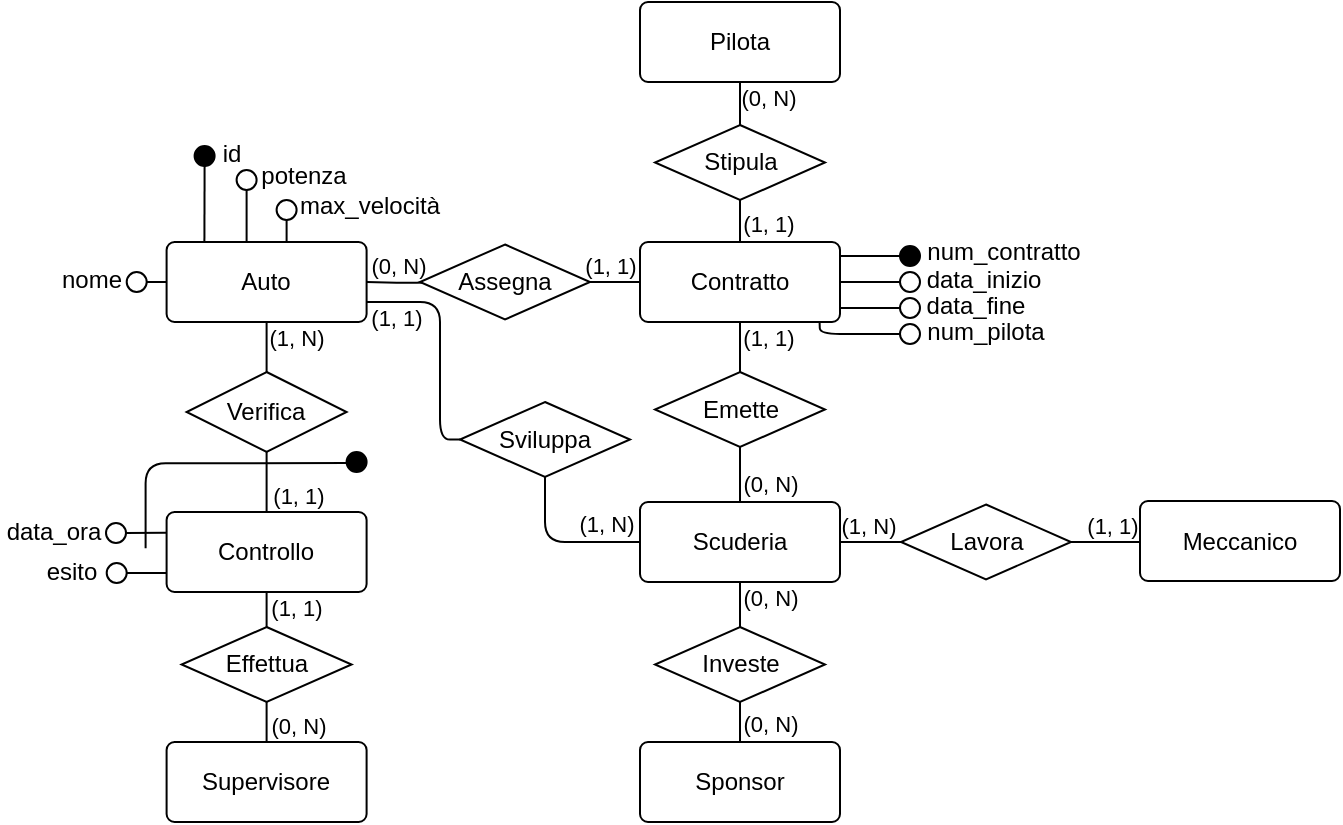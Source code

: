 <mxfile version="20.8.13" type="device"><diagram id="yc5u9u19qxj1vEaBZt0L" name="Pagina-1"><mxGraphModel dx="1050" dy="538" grid="1" gridSize="10" guides="1" tooltips="1" connect="1" arrows="1" fold="1" page="1" pageScale="1" pageWidth="827" pageHeight="1169" math="0" shadow="0"><root><mxCell id="0"/><mxCell id="1" parent="0"/><mxCell id="Ldy5WiKjMDPg7ZvFULXC-1" value="Scuderia" style="rounded=1;arcSize=10;whiteSpace=wrap;html=1;align=center;" parent="1" vertex="1"><mxGeometry x="400" y="500" width="100" height="40" as="geometry"/></mxCell><mxCell id="Ldy5WiKjMDPg7ZvFULXC-11" value="Auto" style="rounded=1;arcSize=10;whiteSpace=wrap;html=1;align=center;" parent="1" vertex="1"><mxGeometry x="163.3" y="370" width="100" height="40" as="geometry"/></mxCell><mxCell id="Ldy5WiKjMDPg7ZvFULXC-12" value="Pilota" style="rounded=1;arcSize=10;whiteSpace=wrap;html=1;align=center;" parent="1" vertex="1"><mxGeometry x="400" y="250" width="100" height="40" as="geometry"/></mxCell><mxCell id="Ldy5WiKjMDPg7ZvFULXC-13" value="Meccanico" style="rounded=1;arcSize=10;whiteSpace=wrap;html=1;align=center;" parent="1" vertex="1"><mxGeometry x="650" y="499.5" width="100" height="40" as="geometry"/></mxCell><mxCell id="Ldy5WiKjMDPg7ZvFULXC-14" value="Sponsor" style="rounded=1;arcSize=10;whiteSpace=wrap;html=1;align=center;" parent="1" vertex="1"><mxGeometry x="400" y="620" width="100" height="40" as="geometry"/></mxCell><mxCell id="Ldy5WiKjMDPg7ZvFULXC-15" value="Controllo" style="rounded=1;arcSize=10;whiteSpace=wrap;html=1;align=center;" parent="1" vertex="1"><mxGeometry x="163.3" y="505" width="100" height="40" as="geometry"/></mxCell><mxCell id="Ldy5WiKjMDPg7ZvFULXC-16" value="Supervisore" style="rounded=1;arcSize=10;whiteSpace=wrap;html=1;align=center;" parent="1" vertex="1"><mxGeometry x="163.3" y="620" width="100" height="40" as="geometry"/></mxCell><mxCell id="Ldy5WiKjMDPg7ZvFULXC-17" value="Contratto" style="rounded=1;arcSize=10;whiteSpace=wrap;html=1;align=center;" parent="1" vertex="1"><mxGeometry x="400" y="370" width="100" height="40" as="geometry"/></mxCell><mxCell id="Ldy5WiKjMDPg7ZvFULXC-18" value="" style="endArrow=none;html=1;rounded=0;strokeColor=default;entryX=1;entryY=0.25;entryDx=0;entryDy=0;" parent="1" edge="1"><mxGeometry width="50" height="50" relative="1" as="geometry"><mxPoint x="530" y="390" as="sourcePoint"/><mxPoint x="500" y="390" as="targetPoint"/></mxGeometry></mxCell><mxCell id="Ldy5WiKjMDPg7ZvFULXC-19" value="" style="ellipse;whiteSpace=wrap;html=1;aspect=fixed;fillColor=none;" parent="1" vertex="1"><mxGeometry x="530" y="385" width="10" height="10" as="geometry"/></mxCell><mxCell id="Ldy5WiKjMDPg7ZvFULXC-20" value="" style="endArrow=none;html=1;rounded=0;strokeColor=default;entryX=1;entryY=0.75;entryDx=0;entryDy=0;" parent="1" edge="1"><mxGeometry width="50" height="50" relative="1" as="geometry"><mxPoint x="530" y="403" as="sourcePoint"/><mxPoint x="500" y="403" as="targetPoint"/></mxGeometry></mxCell><mxCell id="Ldy5WiKjMDPg7ZvFULXC-21" value="" style="ellipse;whiteSpace=wrap;html=1;aspect=fixed;fillColor=none;" parent="1" vertex="1"><mxGeometry x="530" y="398" width="10" height="10" as="geometry"/></mxCell><mxCell id="Ldy5WiKjMDPg7ZvFULXC-22" value="data_inizio" style="text;html=1;strokeColor=none;fillColor=none;align=center;verticalAlign=middle;whiteSpace=wrap;rounded=0;" parent="1" vertex="1"><mxGeometry x="545" y="384" width="54" height="10" as="geometry"/></mxCell><mxCell id="Ldy5WiKjMDPg7ZvFULXC-24" value="" style="endArrow=none;html=1;rounded=0;strokeColor=default;entryX=1;entryY=0.25;entryDx=0;entryDy=0;" parent="1" edge="1"><mxGeometry width="50" height="50" relative="1" as="geometry"><mxPoint x="530" y="377" as="sourcePoint"/><mxPoint x="500" y="377" as="targetPoint"/></mxGeometry></mxCell><mxCell id="Ldy5WiKjMDPg7ZvFULXC-25" value="" style="ellipse;whiteSpace=wrap;html=1;aspect=fixed;fillColor=#000000;" parent="1" vertex="1"><mxGeometry x="530" y="372" width="10" height="10" as="geometry"/></mxCell><mxCell id="Ldy5WiKjMDPg7ZvFULXC-26" value="data_fine" style="text;html=1;strokeColor=none;fillColor=none;align=center;verticalAlign=middle;whiteSpace=wrap;rounded=0;" parent="1" vertex="1"><mxGeometry x="541" y="397" width="54" height="10" as="geometry"/></mxCell><mxCell id="Ldy5WiKjMDPg7ZvFULXC-27" value="num_contratto" style="text;html=1;strokeColor=none;fillColor=none;align=center;verticalAlign=middle;whiteSpace=wrap;rounded=0;" parent="1" vertex="1"><mxGeometry x="555" y="370" width="54" height="10" as="geometry"/></mxCell><mxCell id="Ldy5WiKjMDPg7ZvFULXC-28" value="" style="endArrow=none;html=1;rounded=1;strokeColor=default;entryX=0.898;entryY=1.006;entryDx=0;entryDy=0;entryPerimeter=0;" parent="1" target="Ldy5WiKjMDPg7ZvFULXC-17" edge="1"><mxGeometry width="50" height="50" relative="1" as="geometry"><mxPoint x="530" y="416" as="sourcePoint"/><mxPoint x="500" y="416" as="targetPoint"/><Array as="points"><mxPoint x="490" y="416"/></Array></mxGeometry></mxCell><mxCell id="Ldy5WiKjMDPg7ZvFULXC-29" value="" style="ellipse;whiteSpace=wrap;html=1;aspect=fixed;fillColor=none;" parent="1" vertex="1"><mxGeometry x="530" y="411" width="10" height="10" as="geometry"/></mxCell><mxCell id="Ldy5WiKjMDPg7ZvFULXC-30" value="num_pilota" style="text;html=1;strokeColor=none;fillColor=none;align=center;verticalAlign=middle;whiteSpace=wrap;rounded=0;" parent="1" vertex="1"><mxGeometry x="546" y="410" width="54" height="10" as="geometry"/></mxCell><mxCell id="Ldy5WiKjMDPg7ZvFULXC-31" value="" style="endArrow=none;html=1;rounded=0;strokeColor=default;exitX=0.5;exitY=1;exitDx=0;exitDy=0;" parent="1" source="Ldy5WiKjMDPg7ZvFULXC-32" edge="1"><mxGeometry width="50" height="50" relative="1" as="geometry"><mxPoint x="198.8" y="340" as="sourcePoint"/><mxPoint x="203.3" y="370" as="targetPoint"/></mxGeometry></mxCell><mxCell id="Ldy5WiKjMDPg7ZvFULXC-32" value="" style="ellipse;whiteSpace=wrap;html=1;aspect=fixed;fillColor=none;" parent="1" vertex="1"><mxGeometry x="198.3" y="334" width="10" height="10" as="geometry"/></mxCell><mxCell id="Ldy5WiKjMDPg7ZvFULXC-33" value="potenza" style="text;html=1;strokeColor=none;fillColor=none;align=center;verticalAlign=middle;whiteSpace=wrap;rounded=0;" parent="1" vertex="1"><mxGeometry x="205.3" y="332" width="54" height="10" as="geometry"/></mxCell><mxCell id="Ldy5WiKjMDPg7ZvFULXC-34" value="" style="endArrow=none;html=1;rounded=0;strokeColor=default;entryX=0.189;entryY=0.005;entryDx=0;entryDy=0;exitX=0.5;exitY=1;exitDx=0;exitDy=0;entryPerimeter=0;" parent="1" source="Ldy5WiKjMDPg7ZvFULXC-35" target="Ldy5WiKjMDPg7ZvFULXC-11" edge="1"><mxGeometry width="50" height="50" relative="1" as="geometry"><mxPoint x="147.3" y="332" as="sourcePoint"/><mxPoint x="117.3" y="332" as="targetPoint"/></mxGeometry></mxCell><mxCell id="Ldy5WiKjMDPg7ZvFULXC-35" value="" style="ellipse;whiteSpace=wrap;html=1;aspect=fixed;fillColor=#000000;" parent="1" vertex="1"><mxGeometry x="177.3" y="322" width="10" height="10" as="geometry"/></mxCell><mxCell id="Ldy5WiKjMDPg7ZvFULXC-36" value="max_velocità" style="text;html=1;strokeColor=none;fillColor=none;align=center;verticalAlign=middle;whiteSpace=wrap;rounded=0;" parent="1" vertex="1"><mxGeometry x="238.3" y="347" width="54" height="10" as="geometry"/></mxCell><mxCell id="Ldy5WiKjMDPg7ZvFULXC-37" value="" style="endArrow=none;html=1;rounded=0;strokeColor=default;exitX=0.5;exitY=1;exitDx=0;exitDy=0;" parent="1" source="Ldy5WiKjMDPg7ZvFULXC-38" edge="1"><mxGeometry width="50" height="50" relative="1" as="geometry"><mxPoint x="218.8" y="355" as="sourcePoint"/><mxPoint x="223.3" y="370" as="targetPoint"/></mxGeometry></mxCell><mxCell id="Ldy5WiKjMDPg7ZvFULXC-38" value="" style="ellipse;whiteSpace=wrap;html=1;aspect=fixed;fillColor=none;" parent="1" vertex="1"><mxGeometry x="218.3" y="349" width="10" height="10" as="geometry"/></mxCell><mxCell id="Ldy5WiKjMDPg7ZvFULXC-39" value="id" style="text;html=1;strokeColor=none;fillColor=none;align=center;verticalAlign=middle;whiteSpace=wrap;rounded=0;" parent="1" vertex="1"><mxGeometry x="182.3" y="321" width="28" height="10" as="geometry"/></mxCell><mxCell id="Ldy5WiKjMDPg7ZvFULXC-40" value="" style="ellipse;whiteSpace=wrap;html=1;aspect=fixed;fillColor=#000000;" parent="1" vertex="1"><mxGeometry x="253.3" y="475" width="10" height="10" as="geometry"/></mxCell><mxCell id="Ldy5WiKjMDPg7ZvFULXC-42" value="" style="ellipse;whiteSpace=wrap;html=1;aspect=fixed;fillColor=none;" parent="1" vertex="1"><mxGeometry x="133" y="510.5" width="10" height="10" as="geometry"/></mxCell><mxCell id="Ldy5WiKjMDPg7ZvFULXC-43" value="" style="endArrow=none;html=1;rounded=0;strokeColor=default;exitX=0.003;exitY=0.148;exitDx=0;exitDy=0;entryX=1;entryY=0.5;entryDx=0;entryDy=0;exitPerimeter=0;" parent="1" target="Ldy5WiKjMDPg7ZvFULXC-42" edge="1"><mxGeometry width="50" height="50" relative="1" as="geometry"><mxPoint x="163.3" y="515.42" as="sourcePoint"/><mxPoint x="142.82" y="505.5" as="targetPoint"/></mxGeometry></mxCell><mxCell id="Ldy5WiKjMDPg7ZvFULXC-45" value="data_ora" style="text;html=1;strokeColor=none;fillColor=none;align=center;verticalAlign=middle;whiteSpace=wrap;rounded=0;" parent="1" vertex="1"><mxGeometry x="80" y="509.5" width="54" height="10" as="geometry"/></mxCell><mxCell id="Ldy5WiKjMDPg7ZvFULXC-46" value="" style="ellipse;whiteSpace=wrap;html=1;aspect=fixed;fillColor=none;" parent="1" vertex="1"><mxGeometry x="133.35" y="530.5" width="10" height="10" as="geometry"/></mxCell><mxCell id="Ldy5WiKjMDPg7ZvFULXC-47" value="" style="endArrow=none;html=1;rounded=0;strokeColor=default;entryX=1;entryY=0.5;entryDx=0;entryDy=0;" parent="1" target="Ldy5WiKjMDPg7ZvFULXC-46" edge="1"><mxGeometry width="50" height="50" relative="1" as="geometry"><mxPoint x="163" y="535.5" as="sourcePoint"/><mxPoint x="143.17" y="525.5" as="targetPoint"/></mxGeometry></mxCell><mxCell id="Ldy5WiKjMDPg7ZvFULXC-48" value="esito" style="text;html=1;strokeColor=none;fillColor=none;align=center;verticalAlign=middle;whiteSpace=wrap;rounded=0;" parent="1" vertex="1"><mxGeometry x="89" y="529.5" width="54" height="10" as="geometry"/></mxCell><mxCell id="Ldy5WiKjMDPg7ZvFULXC-51" style="edgeStyle=orthogonalEdgeStyle;rounded=1;orthogonalLoop=1;jettySize=auto;html=1;exitX=0.5;exitY=1;exitDx=0;exitDy=0;entryX=0.5;entryY=0;entryDx=0;entryDy=0;endArrow=none;endFill=0;" parent="1" source="Ldy5WiKjMDPg7ZvFULXC-49" target="Ldy5WiKjMDPg7ZvFULXC-15" edge="1"><mxGeometry relative="1" as="geometry"/></mxCell><mxCell id="Ldy5WiKjMDPg7ZvFULXC-76" value="(1, 1)" style="edgeLabel;html=1;align=center;verticalAlign=middle;resizable=0;points=[];" parent="Ldy5WiKjMDPg7ZvFULXC-51" vertex="1" connectable="0"><mxGeometry x="0.628" relative="1" as="geometry"><mxPoint x="15" y="-3" as="offset"/></mxGeometry></mxCell><mxCell id="Ldy5WiKjMDPg7ZvFULXC-52" style="edgeStyle=orthogonalEdgeStyle;rounded=1;orthogonalLoop=1;jettySize=auto;html=1;exitX=0.5;exitY=0;exitDx=0;exitDy=0;entryX=0.5;entryY=1;entryDx=0;entryDy=0;endArrow=none;endFill=0;" parent="1" source="Ldy5WiKjMDPg7ZvFULXC-49" target="Ldy5WiKjMDPg7ZvFULXC-11" edge="1"><mxGeometry relative="1" as="geometry"/></mxCell><mxCell id="Ldy5WiKjMDPg7ZvFULXC-77" value="(1, N)" style="edgeLabel;html=1;align=center;verticalAlign=middle;resizable=0;points=[];" parent="Ldy5WiKjMDPg7ZvFULXC-52" vertex="1" connectable="0"><mxGeometry x="0.749" y="-1" relative="1" as="geometry"><mxPoint x="13" y="5" as="offset"/></mxGeometry></mxCell><mxCell id="Ldy5WiKjMDPg7ZvFULXC-49" value="Verifica" style="shape=rhombus;perimeter=rhombusPerimeter;whiteSpace=wrap;html=1;align=center;fillColor=#FFFFFF;" parent="1" vertex="1"><mxGeometry x="173.3" y="435" width="80" height="40" as="geometry"/></mxCell><mxCell id="Ldy5WiKjMDPg7ZvFULXC-55" value="" style="endArrow=none;html=1;strokeColor=default;exitX=0.003;exitY=0.148;exitDx=0;exitDy=0;exitPerimeter=0;rounded=1;" parent="1" edge="1"><mxGeometry width="50" height="50" relative="1" as="geometry"><mxPoint x="253.8" y="480.5" as="sourcePoint"/><mxPoint x="152.8" y="523.14" as="targetPoint"/><Array as="points"><mxPoint x="152.8" y="480.64"/></Array></mxGeometry></mxCell><mxCell id="Ldy5WiKjMDPg7ZvFULXC-57" style="edgeStyle=orthogonalEdgeStyle;rounded=1;orthogonalLoop=1;jettySize=auto;html=1;exitX=0.5;exitY=1;exitDx=0;exitDy=0;entryX=0.5;entryY=0;entryDx=0;entryDy=0;endArrow=none;endFill=0;" parent="1" source="Ldy5WiKjMDPg7ZvFULXC-56" target="Ldy5WiKjMDPg7ZvFULXC-1" edge="1"><mxGeometry relative="1" as="geometry"/></mxCell><mxCell id="Ldy5WiKjMDPg7ZvFULXC-85" value="(0, N)" style="edgeLabel;html=1;align=center;verticalAlign=middle;resizable=0;points=[];" parent="Ldy5WiKjMDPg7ZvFULXC-57" vertex="1" connectable="0"><mxGeometry x="0.653" y="1" relative="1" as="geometry"><mxPoint x="14" y="-4" as="offset"/></mxGeometry></mxCell><mxCell id="Ldy5WiKjMDPg7ZvFULXC-58" style="edgeStyle=orthogonalEdgeStyle;rounded=1;orthogonalLoop=1;jettySize=auto;html=1;exitX=0.5;exitY=0;exitDx=0;exitDy=0;entryX=0.5;entryY=1;entryDx=0;entryDy=0;endArrow=none;endFill=0;" parent="1" source="Ldy5WiKjMDPg7ZvFULXC-56" target="Ldy5WiKjMDPg7ZvFULXC-17" edge="1"><mxGeometry relative="1" as="geometry"/></mxCell><mxCell id="Ldy5WiKjMDPg7ZvFULXC-84" value="(1, 1)" style="edgeLabel;html=1;align=center;verticalAlign=middle;resizable=0;points=[];" parent="Ldy5WiKjMDPg7ZvFULXC-58" vertex="1" connectable="0"><mxGeometry x="0.749" relative="1" as="geometry"><mxPoint x="14" y="5" as="offset"/></mxGeometry></mxCell><mxCell id="Ldy5WiKjMDPg7ZvFULXC-56" value="Emette" style="shape=rhombus;perimeter=rhombusPerimeter;whiteSpace=wrap;html=1;align=center;fillColor=#FFFFFF;" parent="1" vertex="1"><mxGeometry x="407.5" y="435" width="85" height="37.5" as="geometry"/></mxCell><mxCell id="Ldy5WiKjMDPg7ZvFULXC-64" style="edgeStyle=orthogonalEdgeStyle;rounded=1;orthogonalLoop=1;jettySize=auto;html=1;exitX=0;exitY=0.5;exitDx=0;exitDy=0;entryX=1;entryY=0.5;entryDx=0;entryDy=0;endArrow=none;endFill=0;" parent="1" target="Ldy5WiKjMDPg7ZvFULXC-11" edge="1"><mxGeometry relative="1" as="geometry"><mxPoint x="303.3" y="390" as="sourcePoint"/></mxGeometry></mxCell><mxCell id="Ldy5WiKjMDPg7ZvFULXC-81" value="(0, N)" style="edgeLabel;html=1;align=center;verticalAlign=middle;resizable=0;points=[];" parent="Ldy5WiKjMDPg7ZvFULXC-64" vertex="1" connectable="0"><mxGeometry x="0.65" y="-2" relative="1" as="geometry"><mxPoint x="8" y="-6" as="offset"/></mxGeometry></mxCell><mxCell id="Ldy5WiKjMDPg7ZvFULXC-65" style="edgeStyle=orthogonalEdgeStyle;rounded=1;orthogonalLoop=1;jettySize=auto;html=1;exitX=1;exitY=0.5;exitDx=0;exitDy=0;entryX=0;entryY=0.5;entryDx=0;entryDy=0;endArrow=none;endFill=0;" parent="1" source="Ldy5WiKjMDPg7ZvFULXC-59" target="Ldy5WiKjMDPg7ZvFULXC-17" edge="1"><mxGeometry relative="1" as="geometry"/></mxCell><mxCell id="Ldy5WiKjMDPg7ZvFULXC-80" value="(1, 1)" style="edgeLabel;html=1;align=center;verticalAlign=middle;resizable=0;points=[];" parent="Ldy5WiKjMDPg7ZvFULXC-65" vertex="1" connectable="0"><mxGeometry x="0.696" y="-1" relative="1" as="geometry"><mxPoint x="-11" y="-9" as="offset"/></mxGeometry></mxCell><mxCell id="Ldy5WiKjMDPg7ZvFULXC-59" value="Assegna" style="shape=rhombus;perimeter=rhombusPerimeter;whiteSpace=wrap;html=1;align=center;fillColor=#FFFFFF;" parent="1" vertex="1"><mxGeometry x="290" y="371.25" width="85" height="37.5" as="geometry"/></mxCell><mxCell id="Ldy5WiKjMDPg7ZvFULXC-66" style="edgeStyle=orthogonalEdgeStyle;rounded=1;orthogonalLoop=1;jettySize=auto;html=1;exitX=0.5;exitY=1;exitDx=0;exitDy=0;entryX=0.5;entryY=0;entryDx=0;entryDy=0;endArrow=none;endFill=0;" parent="1" source="Ldy5WiKjMDPg7ZvFULXC-60" target="Ldy5WiKjMDPg7ZvFULXC-17" edge="1"><mxGeometry relative="1" as="geometry"><Array as="points"><mxPoint x="450" y="360"/><mxPoint x="450" y="360"/></Array></mxGeometry></mxCell><mxCell id="Ldy5WiKjMDPg7ZvFULXC-83" value="(1, 1)" style="edgeLabel;html=1;align=center;verticalAlign=middle;resizable=0;points=[];" parent="Ldy5WiKjMDPg7ZvFULXC-66" vertex="1" connectable="0"><mxGeometry x="0.258" relative="1" as="geometry"><mxPoint x="14" y="-1" as="offset"/></mxGeometry></mxCell><mxCell id="Ldy5WiKjMDPg7ZvFULXC-67" style="edgeStyle=orthogonalEdgeStyle;rounded=1;orthogonalLoop=1;jettySize=auto;html=1;exitX=0.5;exitY=0;exitDx=0;exitDy=0;entryX=0.5;entryY=1;entryDx=0;entryDy=0;endArrow=none;endFill=0;" parent="1" source="Ldy5WiKjMDPg7ZvFULXC-60" target="Ldy5WiKjMDPg7ZvFULXC-12" edge="1"><mxGeometry relative="1" as="geometry"><Array as="points"><mxPoint x="450" y="290"/><mxPoint x="450" y="290"/></Array></mxGeometry></mxCell><mxCell id="Ldy5WiKjMDPg7ZvFULXC-82" value="(0, N)" style="edgeLabel;html=1;align=center;verticalAlign=middle;resizable=0;points=[];" parent="Ldy5WiKjMDPg7ZvFULXC-67" vertex="1" connectable="0"><mxGeometry x="-0.266" relative="1" as="geometry"><mxPoint x="14" y="-6" as="offset"/></mxGeometry></mxCell><mxCell id="Ldy5WiKjMDPg7ZvFULXC-60" value="Stipula" style="shape=rhombus;perimeter=rhombusPerimeter;whiteSpace=wrap;html=1;align=center;fillColor=#FFFFFF;" parent="1" vertex="1"><mxGeometry x="407.5" y="311.5" width="85" height="37.5" as="geometry"/></mxCell><mxCell id="Ldy5WiKjMDPg7ZvFULXC-68" style="edgeStyle=orthogonalEdgeStyle;rounded=1;orthogonalLoop=1;jettySize=auto;html=1;exitX=0;exitY=0.5;exitDx=0;exitDy=0;entryX=1;entryY=0.5;entryDx=0;entryDy=0;endArrow=none;endFill=0;" parent="1" source="Ldy5WiKjMDPg7ZvFULXC-61" target="Ldy5WiKjMDPg7ZvFULXC-1" edge="1"><mxGeometry relative="1" as="geometry"/></mxCell><mxCell id="Ldy5WiKjMDPg7ZvFULXC-88" value="(1, N)" style="edgeLabel;html=1;align=center;verticalAlign=middle;resizable=0;points=[];" parent="Ldy5WiKjMDPg7ZvFULXC-68" vertex="1" connectable="0"><mxGeometry x="0.233" relative="1" as="geometry"><mxPoint x="2" y="-8" as="offset"/></mxGeometry></mxCell><mxCell id="Ldy5WiKjMDPg7ZvFULXC-69" style="edgeStyle=orthogonalEdgeStyle;rounded=1;orthogonalLoop=1;jettySize=auto;html=1;exitX=1;exitY=0.5;exitDx=0;exitDy=0;entryX=0;entryY=0.5;entryDx=0;entryDy=0;endArrow=none;endFill=0;" parent="1" source="Ldy5WiKjMDPg7ZvFULXC-61" target="Ldy5WiKjMDPg7ZvFULXC-13" edge="1"><mxGeometry relative="1" as="geometry"/></mxCell><mxCell id="Ldy5WiKjMDPg7ZvFULXC-89" value="(1, 1)" style="edgeLabel;html=1;align=center;verticalAlign=middle;resizable=0;points=[];" parent="Ldy5WiKjMDPg7ZvFULXC-69" vertex="1" connectable="0"><mxGeometry x="-0.28" relative="1" as="geometry"><mxPoint x="8" y="-8" as="offset"/></mxGeometry></mxCell><mxCell id="Ldy5WiKjMDPg7ZvFULXC-61" value="Lavora" style="shape=rhombus;perimeter=rhombusPerimeter;whiteSpace=wrap;html=1;align=center;fillColor=#FFFFFF;" parent="1" vertex="1"><mxGeometry x="530.5" y="501.25" width="85" height="37.5" as="geometry"/></mxCell><mxCell id="Ldy5WiKjMDPg7ZvFULXC-70" style="edgeStyle=orthogonalEdgeStyle;rounded=1;orthogonalLoop=1;jettySize=auto;html=1;exitX=0.5;exitY=0;exitDx=0;exitDy=0;entryX=0.5;entryY=1;entryDx=0;entryDy=0;endArrow=none;endFill=0;" parent="1" source="Ldy5WiKjMDPg7ZvFULXC-62" target="Ldy5WiKjMDPg7ZvFULXC-1" edge="1"><mxGeometry relative="1" as="geometry"/></mxCell><mxCell id="Ldy5WiKjMDPg7ZvFULXC-86" value="(0, N)" style="edgeLabel;html=1;align=center;verticalAlign=middle;resizable=0;points=[];" parent="Ldy5WiKjMDPg7ZvFULXC-70" vertex="1" connectable="0"><mxGeometry x="0.754" relative="1" as="geometry"><mxPoint x="15" y="5" as="offset"/></mxGeometry></mxCell><mxCell id="Ldy5WiKjMDPg7ZvFULXC-71" style="edgeStyle=orthogonalEdgeStyle;rounded=1;orthogonalLoop=1;jettySize=auto;html=1;exitX=0.5;exitY=1;exitDx=0;exitDy=0;entryX=0.5;entryY=0;entryDx=0;entryDy=0;endArrow=none;endFill=0;" parent="1" source="Ldy5WiKjMDPg7ZvFULXC-62" target="Ldy5WiKjMDPg7ZvFULXC-14" edge="1"><mxGeometry relative="1" as="geometry"/></mxCell><mxCell id="Ldy5WiKjMDPg7ZvFULXC-87" value="(0, N)" style="edgeLabel;html=1;align=center;verticalAlign=middle;resizable=0;points=[];" parent="Ldy5WiKjMDPg7ZvFULXC-71" vertex="1" connectable="0"><mxGeometry x="0.218" y="1" relative="1" as="geometry"><mxPoint x="14" y="-1" as="offset"/></mxGeometry></mxCell><mxCell id="Ldy5WiKjMDPg7ZvFULXC-62" value="Investe" style="shape=rhombus;perimeter=rhombusPerimeter;whiteSpace=wrap;html=1;align=center;fillColor=#FFFFFF;" parent="1" vertex="1"><mxGeometry x="407.5" y="562.5" width="85" height="37.5" as="geometry"/></mxCell><mxCell id="Ldy5WiKjMDPg7ZvFULXC-72" style="edgeStyle=orthogonalEdgeStyle;rounded=1;orthogonalLoop=1;jettySize=auto;html=1;exitX=0.5;exitY=0;exitDx=0;exitDy=0;entryX=0.5;entryY=1;entryDx=0;entryDy=0;endArrow=none;endFill=0;" parent="1" source="Ldy5WiKjMDPg7ZvFULXC-63" target="Ldy5WiKjMDPg7ZvFULXC-15" edge="1"><mxGeometry relative="1" as="geometry"/></mxCell><mxCell id="Ldy5WiKjMDPg7ZvFULXC-75" value="(1, 1)" style="edgeLabel;html=1;align=center;verticalAlign=middle;resizable=0;points=[];" parent="Ldy5WiKjMDPg7ZvFULXC-72" vertex="1" connectable="0"><mxGeometry x="0.282" relative="1" as="geometry"><mxPoint x="14" y="1" as="offset"/></mxGeometry></mxCell><mxCell id="Ldy5WiKjMDPg7ZvFULXC-73" style="edgeStyle=orthogonalEdgeStyle;rounded=1;orthogonalLoop=1;jettySize=auto;html=1;exitX=0.5;exitY=1;exitDx=0;exitDy=0;entryX=0.5;entryY=0;entryDx=0;entryDy=0;endArrow=none;endFill=0;" parent="1" source="Ldy5WiKjMDPg7ZvFULXC-63" target="Ldy5WiKjMDPg7ZvFULXC-16" edge="1"><mxGeometry relative="1" as="geometry"/></mxCell><mxCell id="Ldy5WiKjMDPg7ZvFULXC-74" value="(0, N)" style="edgeLabel;html=1;align=center;verticalAlign=middle;resizable=0;points=[];" parent="Ldy5WiKjMDPg7ZvFULXC-73" vertex="1" connectable="0"><mxGeometry x="0.709" relative="1" as="geometry"><mxPoint x="15" y="-5" as="offset"/></mxGeometry></mxCell><mxCell id="Ldy5WiKjMDPg7ZvFULXC-63" value="Effettua" style="shape=rhombus;perimeter=rhombusPerimeter;whiteSpace=wrap;html=1;align=center;fillColor=#FFFFFF;" parent="1" vertex="1"><mxGeometry x="170.8" y="562.5" width="85" height="37.5" as="geometry"/></mxCell><mxCell id="n1IK6WAedlIsdLmDk9VA-2" style="edgeStyle=orthogonalEdgeStyle;rounded=1;orthogonalLoop=1;jettySize=auto;html=1;exitX=0.5;exitY=1;exitDx=0;exitDy=0;entryX=0;entryY=0.5;entryDx=0;entryDy=0;endArrow=none;endFill=0;" parent="1" source="n1IK6WAedlIsdLmDk9VA-1" target="Ldy5WiKjMDPg7ZvFULXC-1" edge="1"><mxGeometry relative="1" as="geometry"><Array as="points"><mxPoint x="353" y="520"/></Array></mxGeometry></mxCell><mxCell id="n1IK6WAedlIsdLmDk9VA-6" value="(1, N)" style="edgeLabel;html=1;align=center;verticalAlign=middle;resizable=0;points=[];" parent="n1IK6WAedlIsdLmDk9VA-2" vertex="1" connectable="0"><mxGeometry x="0.492" y="1" relative="1" as="geometry"><mxPoint x="3" y="-8" as="offset"/></mxGeometry></mxCell><mxCell id="n1IK6WAedlIsdLmDk9VA-4" style="edgeStyle=orthogonalEdgeStyle;rounded=1;orthogonalLoop=1;jettySize=auto;html=1;exitX=0;exitY=0.5;exitDx=0;exitDy=0;entryX=1;entryY=0.75;entryDx=0;entryDy=0;endArrow=none;endFill=0;" parent="1" source="n1IK6WAedlIsdLmDk9VA-1" target="Ldy5WiKjMDPg7ZvFULXC-11" edge="1"><mxGeometry relative="1" as="geometry"><Array as="points"><mxPoint x="300" y="469"/><mxPoint x="300" y="400"/></Array></mxGeometry></mxCell><mxCell id="n1IK6WAedlIsdLmDk9VA-5" value="(1, 1)" style="edgeLabel;html=1;align=center;verticalAlign=middle;resizable=0;points=[];" parent="n1IK6WAedlIsdLmDk9VA-4" vertex="1" connectable="0"><mxGeometry x="0.402" y="1" relative="1" as="geometry"><mxPoint x="-20" y="7" as="offset"/></mxGeometry></mxCell><mxCell id="n1IK6WAedlIsdLmDk9VA-1" value="Sviluppa" style="shape=rhombus;perimeter=rhombusPerimeter;whiteSpace=wrap;html=1;align=center;fillColor=#FFFFFF;" parent="1" vertex="1"><mxGeometry x="310" y="450" width="85" height="37.5" as="geometry"/></mxCell><mxCell id="K4Yn2ft2CKCVgPIbnbfG-2" style="edgeStyle=orthogonalEdgeStyle;rounded=0;orthogonalLoop=1;jettySize=auto;html=1;exitX=1;exitY=0.5;exitDx=0;exitDy=0;entryX=0;entryY=0.5;entryDx=0;entryDy=0;endArrow=none;endFill=0;" edge="1" parent="1" source="K4Yn2ft2CKCVgPIbnbfG-1" target="Ldy5WiKjMDPg7ZvFULXC-11"><mxGeometry relative="1" as="geometry"/></mxCell><mxCell id="K4Yn2ft2CKCVgPIbnbfG-1" value="" style="ellipse;whiteSpace=wrap;html=1;aspect=fixed;fillColor=none;" vertex="1" parent="1"><mxGeometry x="143.35" y="385" width="10" height="10" as="geometry"/></mxCell><mxCell id="K4Yn2ft2CKCVgPIbnbfG-3" value="nome" style="text;html=1;strokeColor=none;fillColor=none;align=center;verticalAlign=middle;whiteSpace=wrap;rounded=0;" vertex="1" parent="1"><mxGeometry x="99" y="384" width="54" height="10" as="geometry"/></mxCell></root></mxGraphModel></diagram></mxfile>